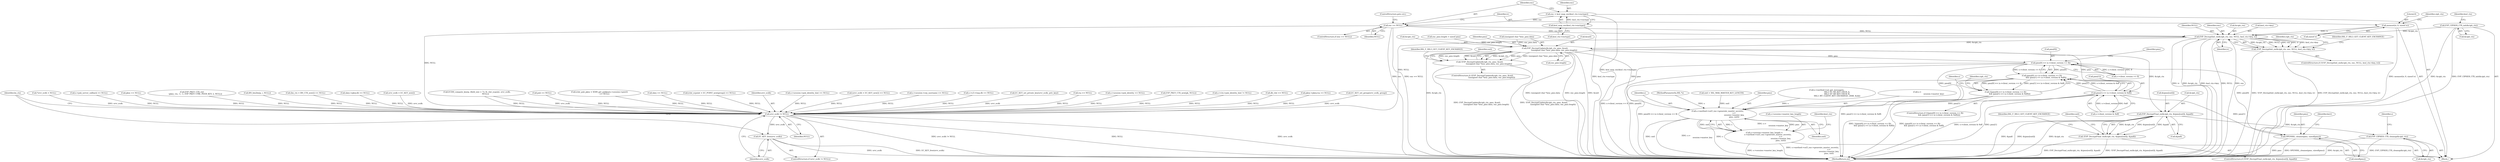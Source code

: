 digraph "0_openssl_3c66a669dfc7b3792f7af0758ea26fe8502ce70c@API" {
"1001064" [label="(Call,EVP_DecryptInit_ex(&ciph_ctx, enc, NULL, kssl_ctx->key, iv))"];
"1000838" [label="(Call,EVP_CIPHER_CTX_init(&ciph_ctx))"];
"1001053" [label="(Call,enc == NULL)"];
"1001046" [label="(Call,enc = kssl_map_enc(kssl_ctx->enctype))"];
"1001048" [label="(Call,kssl_map_enc(kssl_ctx->enctype))"];
"1001057" [label="(Call,memset(iv, 0, sizeof iv))"];
"1001063" [label="(Call,!EVP_DecryptInit_ex(&ciph_ctx, enc, NULL, kssl_ctx->key, iv))"];
"1001080" [label="(Call,EVP_DecryptUpdate(&ciph_ctx, pms, &outl,\n                               (unsigned char *)enc_pms.data, enc_pms.length))"];
"1001079" [label="(Call,!EVP_DecryptUpdate(&ciph_ctx, pms, &outl,\n                               (unsigned char *)enc_pms.data, enc_pms.length))"];
"1001116" [label="(Call,EVP_DecryptFinal_ex(&ciph_ctx, &(pms[outl]), &padl))"];
"1001115" [label="(Call,!EVP_DecryptFinal_ex(&ciph_ctx, &(pms[outl]), &padl))"];
"1001185" [label="(Call,EVP_CIPHER_CTX_cleanup(&ciph_ctx))"];
"1001151" [label="(Call,pms[0] == (s->client_version >> 8))"];
"1001150" [label="(Call,(pms[0] == (s->client_version >> 8))\n              && (pms[1] == (s->client_version & 0xff)))"];
"1001149" [label="(Call,!((pms[0] == (s->client_version >> 8))\n              && (pms[1] == (s->client_version & 0xff))))"];
"1001194" [label="(Call,s->method->ssl3_enc->generate_master_secret(s,\n                                                        s->\n                                                        session->master_key,\n                                                        pms, outl))"];
"1001188" [label="(Call,s->session->master_key_length =\n            s->method->ssl3_enc->generate_master_secret(s,\n                                                        s->\n                                                        session->master_key,\n                                                        pms, outl))"];
"1001238" [label="(Call,OPENSSL_cleanse(pms, sizeof(pms)))"];
"1001160" [label="(Call,pms[1] == (s->client_version & 0xff))"];
"1002148" [label="(Call,srvr_ecdh != NULL)"];
"1002151" [label="(Call,EC_KEY_free(srvr_ecdh))"];
"1001063" [label="(Call,!EVP_DecryptInit_ex(&ciph_ctx, enc, NULL, kssl_ctx->key, iv))"];
"1002148" [label="(Call,srvr_ecdh != NULL)"];
"1001187" [label="(Identifier,ciph_ctx)"];
"1001049" [label="(Call,kssl_ctx->enctype)"];
"1001152" [label="(Call,pms[0])"];
"1001238" [label="(Call,OPENSSL_cleanse(pms, sizeof(pms)))"];
"1000809" [label="(Block,)"];
"1001055" [label="(Identifier,NULL)"];
"1001268" [label="(Call,srvr_ecdh = EC_KEY_new())"];
"1001243" [label="(Identifier,kerr)"];
"1001137" [label="(Call,outl > SSL_MAX_MASTER_KEY_LENGTH)"];
"1001062" [label="(ControlStructure,if (!EVP_DecryptInit_ex(&ciph_ctx, enc, NULL, kssl_ctx->key, iv)))"];
"1001475" [label="(Call,ECDH_compute_key(p, (field_size + 7) / 8, clnt_ecpoint, srvr_ecdh,\n                             NULL))"];
"1001151" [label="(Call,pms[0] == (s->client_version >> 8))"];
"1002154" [label="(Identifier,bn_ctx)"];
"1000839" [label="(Call,&ciph_ctx)"];
"1001096" [label="(Identifier,SSL_F_SSL3_GET_CLIENT_KEY_EXCHANGE)"];
"1001116" [label="(Call,EVP_DecryptFinal_ex(&ciph_ctx, &(pms[outl]), &padl))"];
"1001149" [label="(Call,!((pms[0] == (s->client_version >> 8))\n              && (pms[1] == (s->client_version & 0xff))))"];
"1000730" [label="(Call,pub == NULL)"];
"1001364" [label="(Call,(clnt_pub_pkey = X509_get_pubkey(s->session->peer))\n                 == NULL)"];
"1000616" [label="(Call,skey == NULL)"];
"1001334" [label="(Call,(clnt_ecpoint = EC_POINT_new(group)) == NULL)"];
"1002149" [label="(Identifier,srvr_ecdh)"];
"1001082" [label="(Identifier,ciph_ctx)"];
"1001091" [label="(Call,enc_pms.length)"];
"1001191" [label="(Identifier,s)"];
"1001755" [label="(Call,s->session->psk_identity_hint == NULL)"];
"1001267" [label="(Call,(srvr_ecdh = EC_KEY_new()) == NULL)"];
"1001059" [label="(Literal,0)"];
"1001127" [label="(Identifier,SSL_F_SSL3_GET_CLIENT_KEY_EXCHANGE)"];
"1001895" [label="(Call,s->session->srp_username == NULL)"];
"1001056" [label="(ControlStructure,goto err;)"];
"1001081" [label="(Call,&ciph_ctx)"];
"1000649" [label="(Call,s->s3->tmp.dh == NULL)"];
"1001155" [label="(Call,s->client_version >> 8)"];
"1001058" [label="(Identifier,iv)"];
"1001072" [label="(Identifier,iv)"];
"1001325" [label="(Call,EC_KEY_set_private_key(srvr_ecdh, priv_key))"];
"1001189" [label="(Call,s->session->master_key_length)"];
"1001048" [label="(Call,kssl_map_enc(kssl_ctx->enctype))"];
"1001046" [label="(Call,enc = kssl_map_enc(kssl_ctx->enctype))"];
"1001240" [label="(Call,sizeof(pms))"];
"1001174" [label="(Identifier,s)"];
"1001104" [label="(Identifier,outl)"];
"1000942" [label="(Call,enc_pms.length > sizeof pms)"];
"1001047" [label="(Identifier,enc)"];
"1001160" [label="(Call,pms[1] == (s->client_version & 0xff))"];
"1001201" [label="(Identifier,pms)"];
"1000260" [label="(Call,rsa == NULL)"];
"1000843" [label="(Identifier,kssl_ctx)"];
"1001188" [label="(Call,s->session->master_key_length =\n            s->method->ssl3_enc->generate_master_secret(s,\n                                                        s->\n                                                        session->master_key,\n                                                        pms, outl))"];
"1001708" [label="(Call,s->session->psk_identity == NULL)"];
"1001161" [label="(Call,pms[1])"];
"1002150" [label="(Identifier,NULL)"];
"1002005" [label="(Call,EVP_PKEY_CTX_new(pk, NULL))"];
"1001079" [label="(Call,!EVP_DecryptUpdate(&ciph_ctx, pms, &outl,\n                               (unsigned char *)enc_pms.data, enc_pms.length))"];
"1002163" [label="(MethodReturn,int)"];
"1001148" [label="(ControlStructure,if (!((pms[0] == (s->client_version >> 8))\n              && (pms[1] == (s->client_version & 0xff)))))"];
"1001064" [label="(Call,EVP_DecryptInit_ex(&ciph_ctx, enc, NULL, kssl_ctx->key, iv))"];
"1002152" [label="(Identifier,srvr_ecdh)"];
"1000186" [label="(Call,s->method->ssl_get_message(s,\n                                   SSL3_ST_SR_KEY_EXCH_A,\n                                   SSL3_ST_SR_KEY_EXCH_B,\n                                   SSL3_MT_CLIENT_KEY_EXCHANGE, 2048, &ok))"];
"1001080" [label="(Call,EVP_DecryptUpdate(&ciph_ctx, pms, &outl,\n                               (unsigned char *)enc_pms.data, enc_pms.length))"];
"1001748" [label="(Call,s->ctx->psk_identity_hint != NULL)"];
"1000704" [label="(Call,dh_clnt == NULL)"];
"1001052" [label="(ControlStructure,if (enc == NULL))"];
"1001194" [label="(Call,s->method->ssl3_enc->generate_master_secret(s,\n                                                        s->\n                                                        session->master_key,\n                                                        pms, outl))"];
"1001123" [label="(Call,&padl)"];
"1001239" [label="(Identifier,pms)"];
"1001164" [label="(Call,s->client_version & 0xff)"];
"1001134" [label="(Identifier,outl)"];
"1000295" [label="(Call,pkey->pkey.rsa == NULL)"];
"1001196" [label="(Call,s->\n                                                        session->master_key)"];
"1002147" [label="(ControlStructure,if (srvr_ecdh != NULL))"];
"1001115" [label="(Call,!EVP_DecryptFinal_ex(&ciph_ctx, &(pms[outl]), &padl))"];
"1001066" [label="(Identifier,ciph_ctx)"];
"1001114" [label="(ControlStructure,if (!EVP_DecryptFinal_ex(&ciph_ctx, &(pms[outl]), &padl)))"];
"1001068" [label="(Identifier,NULL)"];
"1001078" [label="(ControlStructure,if (!EVP_DecryptUpdate(&ciph_ctx, pms, &outl,\n                               (unsigned char *)enc_pms.data, enc_pms.length)))"];
"1001083" [label="(Identifier,pms)"];
"1001321" [label="(Call,EC_KEY_set_group(srvr_ecdh, group))"];
"1001057" [label="(Call,memset(iv, 0, sizeof iv))"];
"1001205" [label="(Identifier,kssl_ctx)"];
"1000169" [label="(Call,*srvr_ecdh = NULL)"];
"1001185" [label="(Call,EVP_CIPHER_CTX_cleanup(&ciph_ctx))"];
"1002151" [label="(Call,EC_KEY_free(srvr_ecdh))"];
"1001590" [label="(Call,s->psk_server_callback == NULL)"];
"1000838" [label="(Call,EVP_CIPHER_CTX_init(&ciph_ctx))"];
"1001195" [label="(Identifier,s)"];
"1001067" [label="(Identifier,enc)"];
"1000286" [label="(Call,pkey == NULL)"];
"1002098" [label="(Call,EVP_PKEY_CTX_ctrl\n            (pkey_ctx, -1, -1, EVP_PKEY_CTRL_PEER_KEY, 2, NULL))"];
"1001075" [label="(Identifier,SSL_F_SSL3_GET_CLIENT_KEY_EXCHANGE)"];
"1001830" [label="(Call,BN_bin2bn(p, i, NULL))"];
"1001186" [label="(Call,&ciph_ctx)"];
"1001053" [label="(Call,enc == NULL)"];
"1001162" [label="(Identifier,pms)"];
"1001060" [label="(Call,sizeof iv)"];
"1001202" [label="(Identifier,outl)"];
"1001117" [label="(Call,&ciph_ctx)"];
"1000142" [label="(MethodParameterIn,SSL *s)"];
"1001065" [label="(Call,&ciph_ctx)"];
"1001409" [label="(Call,(bn_ctx = BN_CTX_new()) == NULL)"];
"1000625" [label="(Call,skey->pkey.dh == NULL)"];
"1001086" [label="(Call,(unsigned char *)enc_pms.data)"];
"1001069" [label="(Call,kssl_ctx->key)"];
"1001084" [label="(Call,&outl)"];
"1001150" [label="(Call,(pms[0] == (s->client_version >> 8))\n              && (pms[1] == (s->client_version & 0xff)))"];
"1001054" [label="(Identifier,enc)"];
"1001119" [label="(Call,&(pms[outl]))"];
"1001064" -> "1001063"  [label="AST: "];
"1001064" -> "1001072"  [label="CFG: "];
"1001065" -> "1001064"  [label="AST: "];
"1001067" -> "1001064"  [label="AST: "];
"1001068" -> "1001064"  [label="AST: "];
"1001069" -> "1001064"  [label="AST: "];
"1001072" -> "1001064"  [label="AST: "];
"1001063" -> "1001064"  [label="CFG: "];
"1001064" -> "1002163"  [label="DDG: iv"];
"1001064" -> "1002163"  [label="DDG: &ciph_ctx"];
"1001064" -> "1002163"  [label="DDG: kssl_ctx->key"];
"1001064" -> "1002163"  [label="DDG: NULL"];
"1001064" -> "1002163"  [label="DDG: enc"];
"1001064" -> "1001063"  [label="DDG: &ciph_ctx"];
"1001064" -> "1001063"  [label="DDG: NULL"];
"1001064" -> "1001063"  [label="DDG: enc"];
"1001064" -> "1001063"  [label="DDG: iv"];
"1001064" -> "1001063"  [label="DDG: kssl_ctx->key"];
"1000838" -> "1001064"  [label="DDG: &ciph_ctx"];
"1001053" -> "1001064"  [label="DDG: enc"];
"1001053" -> "1001064"  [label="DDG: NULL"];
"1001057" -> "1001064"  [label="DDG: iv"];
"1001064" -> "1001080"  [label="DDG: &ciph_ctx"];
"1001064" -> "1002148"  [label="DDG: NULL"];
"1000838" -> "1000809"  [label="AST: "];
"1000838" -> "1000839"  [label="CFG: "];
"1000839" -> "1000838"  [label="AST: "];
"1000843" -> "1000838"  [label="CFG: "];
"1000838" -> "1002163"  [label="DDG: EVP_CIPHER_CTX_init(&ciph_ctx)"];
"1000838" -> "1002163"  [label="DDG: &ciph_ctx"];
"1001053" -> "1001052"  [label="AST: "];
"1001053" -> "1001055"  [label="CFG: "];
"1001054" -> "1001053"  [label="AST: "];
"1001055" -> "1001053"  [label="AST: "];
"1001056" -> "1001053"  [label="CFG: "];
"1001058" -> "1001053"  [label="CFG: "];
"1001053" -> "1002163"  [label="DDG: enc"];
"1001053" -> "1002163"  [label="DDG: enc == NULL"];
"1001046" -> "1001053"  [label="DDG: enc"];
"1001053" -> "1002148"  [label="DDG: NULL"];
"1001046" -> "1000809"  [label="AST: "];
"1001046" -> "1001048"  [label="CFG: "];
"1001047" -> "1001046"  [label="AST: "];
"1001048" -> "1001046"  [label="AST: "];
"1001054" -> "1001046"  [label="CFG: "];
"1001046" -> "1002163"  [label="DDG: kssl_map_enc(kssl_ctx->enctype)"];
"1001048" -> "1001046"  [label="DDG: kssl_ctx->enctype"];
"1001048" -> "1001049"  [label="CFG: "];
"1001049" -> "1001048"  [label="AST: "];
"1001048" -> "1002163"  [label="DDG: kssl_ctx->enctype"];
"1001057" -> "1000809"  [label="AST: "];
"1001057" -> "1001060"  [label="CFG: "];
"1001058" -> "1001057"  [label="AST: "];
"1001059" -> "1001057"  [label="AST: "];
"1001060" -> "1001057"  [label="AST: "];
"1001066" -> "1001057"  [label="CFG: "];
"1001057" -> "1002163"  [label="DDG: memset(iv, 0, sizeof iv)"];
"1001063" -> "1001062"  [label="AST: "];
"1001075" -> "1001063"  [label="CFG: "];
"1001082" -> "1001063"  [label="CFG: "];
"1001063" -> "1002163"  [label="DDG: EVP_DecryptInit_ex(&ciph_ctx, enc, NULL, kssl_ctx->key, iv)"];
"1001063" -> "1002163"  [label="DDG: !EVP_DecryptInit_ex(&ciph_ctx, enc, NULL, kssl_ctx->key, iv)"];
"1001080" -> "1001079"  [label="AST: "];
"1001080" -> "1001091"  [label="CFG: "];
"1001081" -> "1001080"  [label="AST: "];
"1001083" -> "1001080"  [label="AST: "];
"1001084" -> "1001080"  [label="AST: "];
"1001086" -> "1001080"  [label="AST: "];
"1001091" -> "1001080"  [label="AST: "];
"1001079" -> "1001080"  [label="CFG: "];
"1001080" -> "1002163"  [label="DDG: (unsigned char *)enc_pms.data"];
"1001080" -> "1002163"  [label="DDG: enc_pms.length"];
"1001080" -> "1002163"  [label="DDG: &outl"];
"1001080" -> "1002163"  [label="DDG: &ciph_ctx"];
"1001080" -> "1001079"  [label="DDG: &ciph_ctx"];
"1001080" -> "1001079"  [label="DDG: pms"];
"1001080" -> "1001079"  [label="DDG: (unsigned char *)enc_pms.data"];
"1001080" -> "1001079"  [label="DDG: enc_pms.length"];
"1001080" -> "1001079"  [label="DDG: &outl"];
"1001086" -> "1001080"  [label="DDG: enc_pms.data"];
"1000942" -> "1001080"  [label="DDG: enc_pms.length"];
"1001080" -> "1001116"  [label="DDG: &ciph_ctx"];
"1001080" -> "1001151"  [label="DDG: pms"];
"1001080" -> "1001160"  [label="DDG: pms"];
"1001080" -> "1001194"  [label="DDG: pms"];
"1001079" -> "1001078"  [label="AST: "];
"1001096" -> "1001079"  [label="CFG: "];
"1001104" -> "1001079"  [label="CFG: "];
"1001079" -> "1002163"  [label="DDG: EVP_DecryptUpdate(&ciph_ctx, pms, &outl,\n                               (unsigned char *)enc_pms.data, enc_pms.length)"];
"1001079" -> "1002163"  [label="DDG: !EVP_DecryptUpdate(&ciph_ctx, pms, &outl,\n                               (unsigned char *)enc_pms.data, enc_pms.length)"];
"1001116" -> "1001115"  [label="AST: "];
"1001116" -> "1001123"  [label="CFG: "];
"1001117" -> "1001116"  [label="AST: "];
"1001119" -> "1001116"  [label="AST: "];
"1001123" -> "1001116"  [label="AST: "];
"1001115" -> "1001116"  [label="CFG: "];
"1001116" -> "1002163"  [label="DDG: &padl"];
"1001116" -> "1002163"  [label="DDG: &(pms[outl])"];
"1001116" -> "1002163"  [label="DDG: &ciph_ctx"];
"1001116" -> "1001115"  [label="DDG: &ciph_ctx"];
"1001116" -> "1001115"  [label="DDG: &(pms[outl])"];
"1001116" -> "1001115"  [label="DDG: &padl"];
"1001116" -> "1001185"  [label="DDG: &ciph_ctx"];
"1001115" -> "1001114"  [label="AST: "];
"1001127" -> "1001115"  [label="CFG: "];
"1001134" -> "1001115"  [label="CFG: "];
"1001115" -> "1002163"  [label="DDG: EVP_DecryptFinal_ex(&ciph_ctx, &(pms[outl]), &padl)"];
"1001115" -> "1002163"  [label="DDG: !EVP_DecryptFinal_ex(&ciph_ctx, &(pms[outl]), &padl)"];
"1001185" -> "1000809"  [label="AST: "];
"1001185" -> "1001186"  [label="CFG: "];
"1001186" -> "1001185"  [label="AST: "];
"1001191" -> "1001185"  [label="CFG: "];
"1001185" -> "1002163"  [label="DDG: &ciph_ctx"];
"1001185" -> "1002163"  [label="DDG: EVP_CIPHER_CTX_cleanup(&ciph_ctx)"];
"1001151" -> "1001150"  [label="AST: "];
"1001151" -> "1001155"  [label="CFG: "];
"1001152" -> "1001151"  [label="AST: "];
"1001155" -> "1001151"  [label="AST: "];
"1001162" -> "1001151"  [label="CFG: "];
"1001150" -> "1001151"  [label="CFG: "];
"1001151" -> "1002163"  [label="DDG: s->client_version >> 8"];
"1001151" -> "1002163"  [label="DDG: pms[0]"];
"1001151" -> "1001150"  [label="DDG: pms[0]"];
"1001151" -> "1001150"  [label="DDG: s->client_version >> 8"];
"1001155" -> "1001151"  [label="DDG: s->client_version"];
"1001155" -> "1001151"  [label="DDG: 8"];
"1001151" -> "1001194"  [label="DDG: pms[0]"];
"1001151" -> "1001238"  [label="DDG: pms[0]"];
"1001150" -> "1001149"  [label="AST: "];
"1001150" -> "1001160"  [label="CFG: "];
"1001160" -> "1001150"  [label="AST: "];
"1001149" -> "1001150"  [label="CFG: "];
"1001150" -> "1002163"  [label="DDG: pms[0] == (s->client_version >> 8)"];
"1001150" -> "1002163"  [label="DDG: pms[1] == (s->client_version & 0xff)"];
"1001150" -> "1001149"  [label="DDG: pms[0] == (s->client_version >> 8)"];
"1001150" -> "1001149"  [label="DDG: pms[1] == (s->client_version & 0xff)"];
"1001160" -> "1001150"  [label="DDG: pms[1]"];
"1001160" -> "1001150"  [label="DDG: s->client_version & 0xff"];
"1001149" -> "1001148"  [label="AST: "];
"1001174" -> "1001149"  [label="CFG: "];
"1001187" -> "1001149"  [label="CFG: "];
"1001149" -> "1002163"  [label="DDG: (pms[0] == (s->client_version >> 8))\n              && (pms[1] == (s->client_version & 0xff))"];
"1001149" -> "1002163"  [label="DDG: !((pms[0] == (s->client_version >> 8))\n              && (pms[1] == (s->client_version & 0xff)))"];
"1001194" -> "1001188"  [label="AST: "];
"1001194" -> "1001202"  [label="CFG: "];
"1001195" -> "1001194"  [label="AST: "];
"1001196" -> "1001194"  [label="AST: "];
"1001201" -> "1001194"  [label="AST: "];
"1001202" -> "1001194"  [label="AST: "];
"1001188" -> "1001194"  [label="CFG: "];
"1001194" -> "1002163"  [label="DDG: outl"];
"1001194" -> "1002163"  [label="DDG: s->\n                                                        session->master_key"];
"1001194" -> "1002163"  [label="DDG: s"];
"1001194" -> "1001188"  [label="DDG: s"];
"1001194" -> "1001188"  [label="DDG: s->\n                                                        session->master_key"];
"1001194" -> "1001188"  [label="DDG: pms"];
"1001194" -> "1001188"  [label="DDG: outl"];
"1000186" -> "1001194"  [label="DDG: s"];
"1000142" -> "1001194"  [label="DDG: s"];
"1001160" -> "1001194"  [label="DDG: pms[1]"];
"1001137" -> "1001194"  [label="DDG: outl"];
"1001188" -> "1000809"  [label="AST: "];
"1001189" -> "1001188"  [label="AST: "];
"1001205" -> "1001188"  [label="CFG: "];
"1001188" -> "1002163"  [label="DDG: s->session->master_key_length"];
"1001188" -> "1002163"  [label="DDG: s->method->ssl3_enc->generate_master_secret(s,\n                                                        s->\n                                                        session->master_key,\n                                                        pms, outl)"];
"1001238" -> "1000809"  [label="AST: "];
"1001238" -> "1001240"  [label="CFG: "];
"1001239" -> "1001238"  [label="AST: "];
"1001240" -> "1001238"  [label="AST: "];
"1001243" -> "1001238"  [label="CFG: "];
"1001238" -> "1002163"  [label="DDG: pms"];
"1001238" -> "1002163"  [label="DDG: OPENSSL_cleanse(pms, sizeof(pms))"];
"1001160" -> "1001238"  [label="DDG: pms[1]"];
"1001160" -> "1001164"  [label="CFG: "];
"1001161" -> "1001160"  [label="AST: "];
"1001164" -> "1001160"  [label="AST: "];
"1001160" -> "1002163"  [label="DDG: s->client_version & 0xff"];
"1001160" -> "1002163"  [label="DDG: pms[1]"];
"1001164" -> "1001160"  [label="DDG: s->client_version"];
"1001164" -> "1001160"  [label="DDG: 0xff"];
"1002148" -> "1002147"  [label="AST: "];
"1002148" -> "1002150"  [label="CFG: "];
"1002149" -> "1002148"  [label="AST: "];
"1002150" -> "1002148"  [label="AST: "];
"1002152" -> "1002148"  [label="CFG: "];
"1002154" -> "1002148"  [label="CFG: "];
"1002148" -> "1002163"  [label="DDG: srvr_ecdh != NULL"];
"1002148" -> "1002163"  [label="DDG: NULL"];
"1002148" -> "1002163"  [label="DDG: srvr_ecdh"];
"1001325" -> "1002148"  [label="DDG: srvr_ecdh"];
"1001321" -> "1002148"  [label="DDG: srvr_ecdh"];
"1001475" -> "1002148"  [label="DDG: srvr_ecdh"];
"1001475" -> "1002148"  [label="DDG: NULL"];
"1001268" -> "1002148"  [label="DDG: srvr_ecdh"];
"1000169" -> "1002148"  [label="DDG: srvr_ecdh"];
"1001830" -> "1002148"  [label="DDG: NULL"];
"1000295" -> "1002148"  [label="DDG: NULL"];
"1001590" -> "1002148"  [label="DDG: NULL"];
"1000704" -> "1002148"  [label="DDG: NULL"];
"1000730" -> "1002148"  [label="DDG: NULL"];
"1001409" -> "1002148"  [label="DDG: NULL"];
"1001755" -> "1002148"  [label="DDG: NULL"];
"1001364" -> "1002148"  [label="DDG: NULL"];
"1000616" -> "1002148"  [label="DDG: NULL"];
"1002098" -> "1002148"  [label="DDG: NULL"];
"1002005" -> "1002148"  [label="DDG: NULL"];
"1001267" -> "1002148"  [label="DDG: NULL"];
"1000625" -> "1002148"  [label="DDG: NULL"];
"1001748" -> "1002148"  [label="DDG: NULL"];
"1000260" -> "1002148"  [label="DDG: NULL"];
"1001895" -> "1002148"  [label="DDG: NULL"];
"1001334" -> "1002148"  [label="DDG: NULL"];
"1001708" -> "1002148"  [label="DDG: NULL"];
"1000286" -> "1002148"  [label="DDG: NULL"];
"1000649" -> "1002148"  [label="DDG: NULL"];
"1002148" -> "1002151"  [label="DDG: srvr_ecdh"];
"1002151" -> "1002147"  [label="AST: "];
"1002151" -> "1002152"  [label="CFG: "];
"1002152" -> "1002151"  [label="AST: "];
"1002154" -> "1002151"  [label="CFG: "];
"1002151" -> "1002163"  [label="DDG: srvr_ecdh"];
"1002151" -> "1002163"  [label="DDG: EC_KEY_free(srvr_ecdh)"];
}
